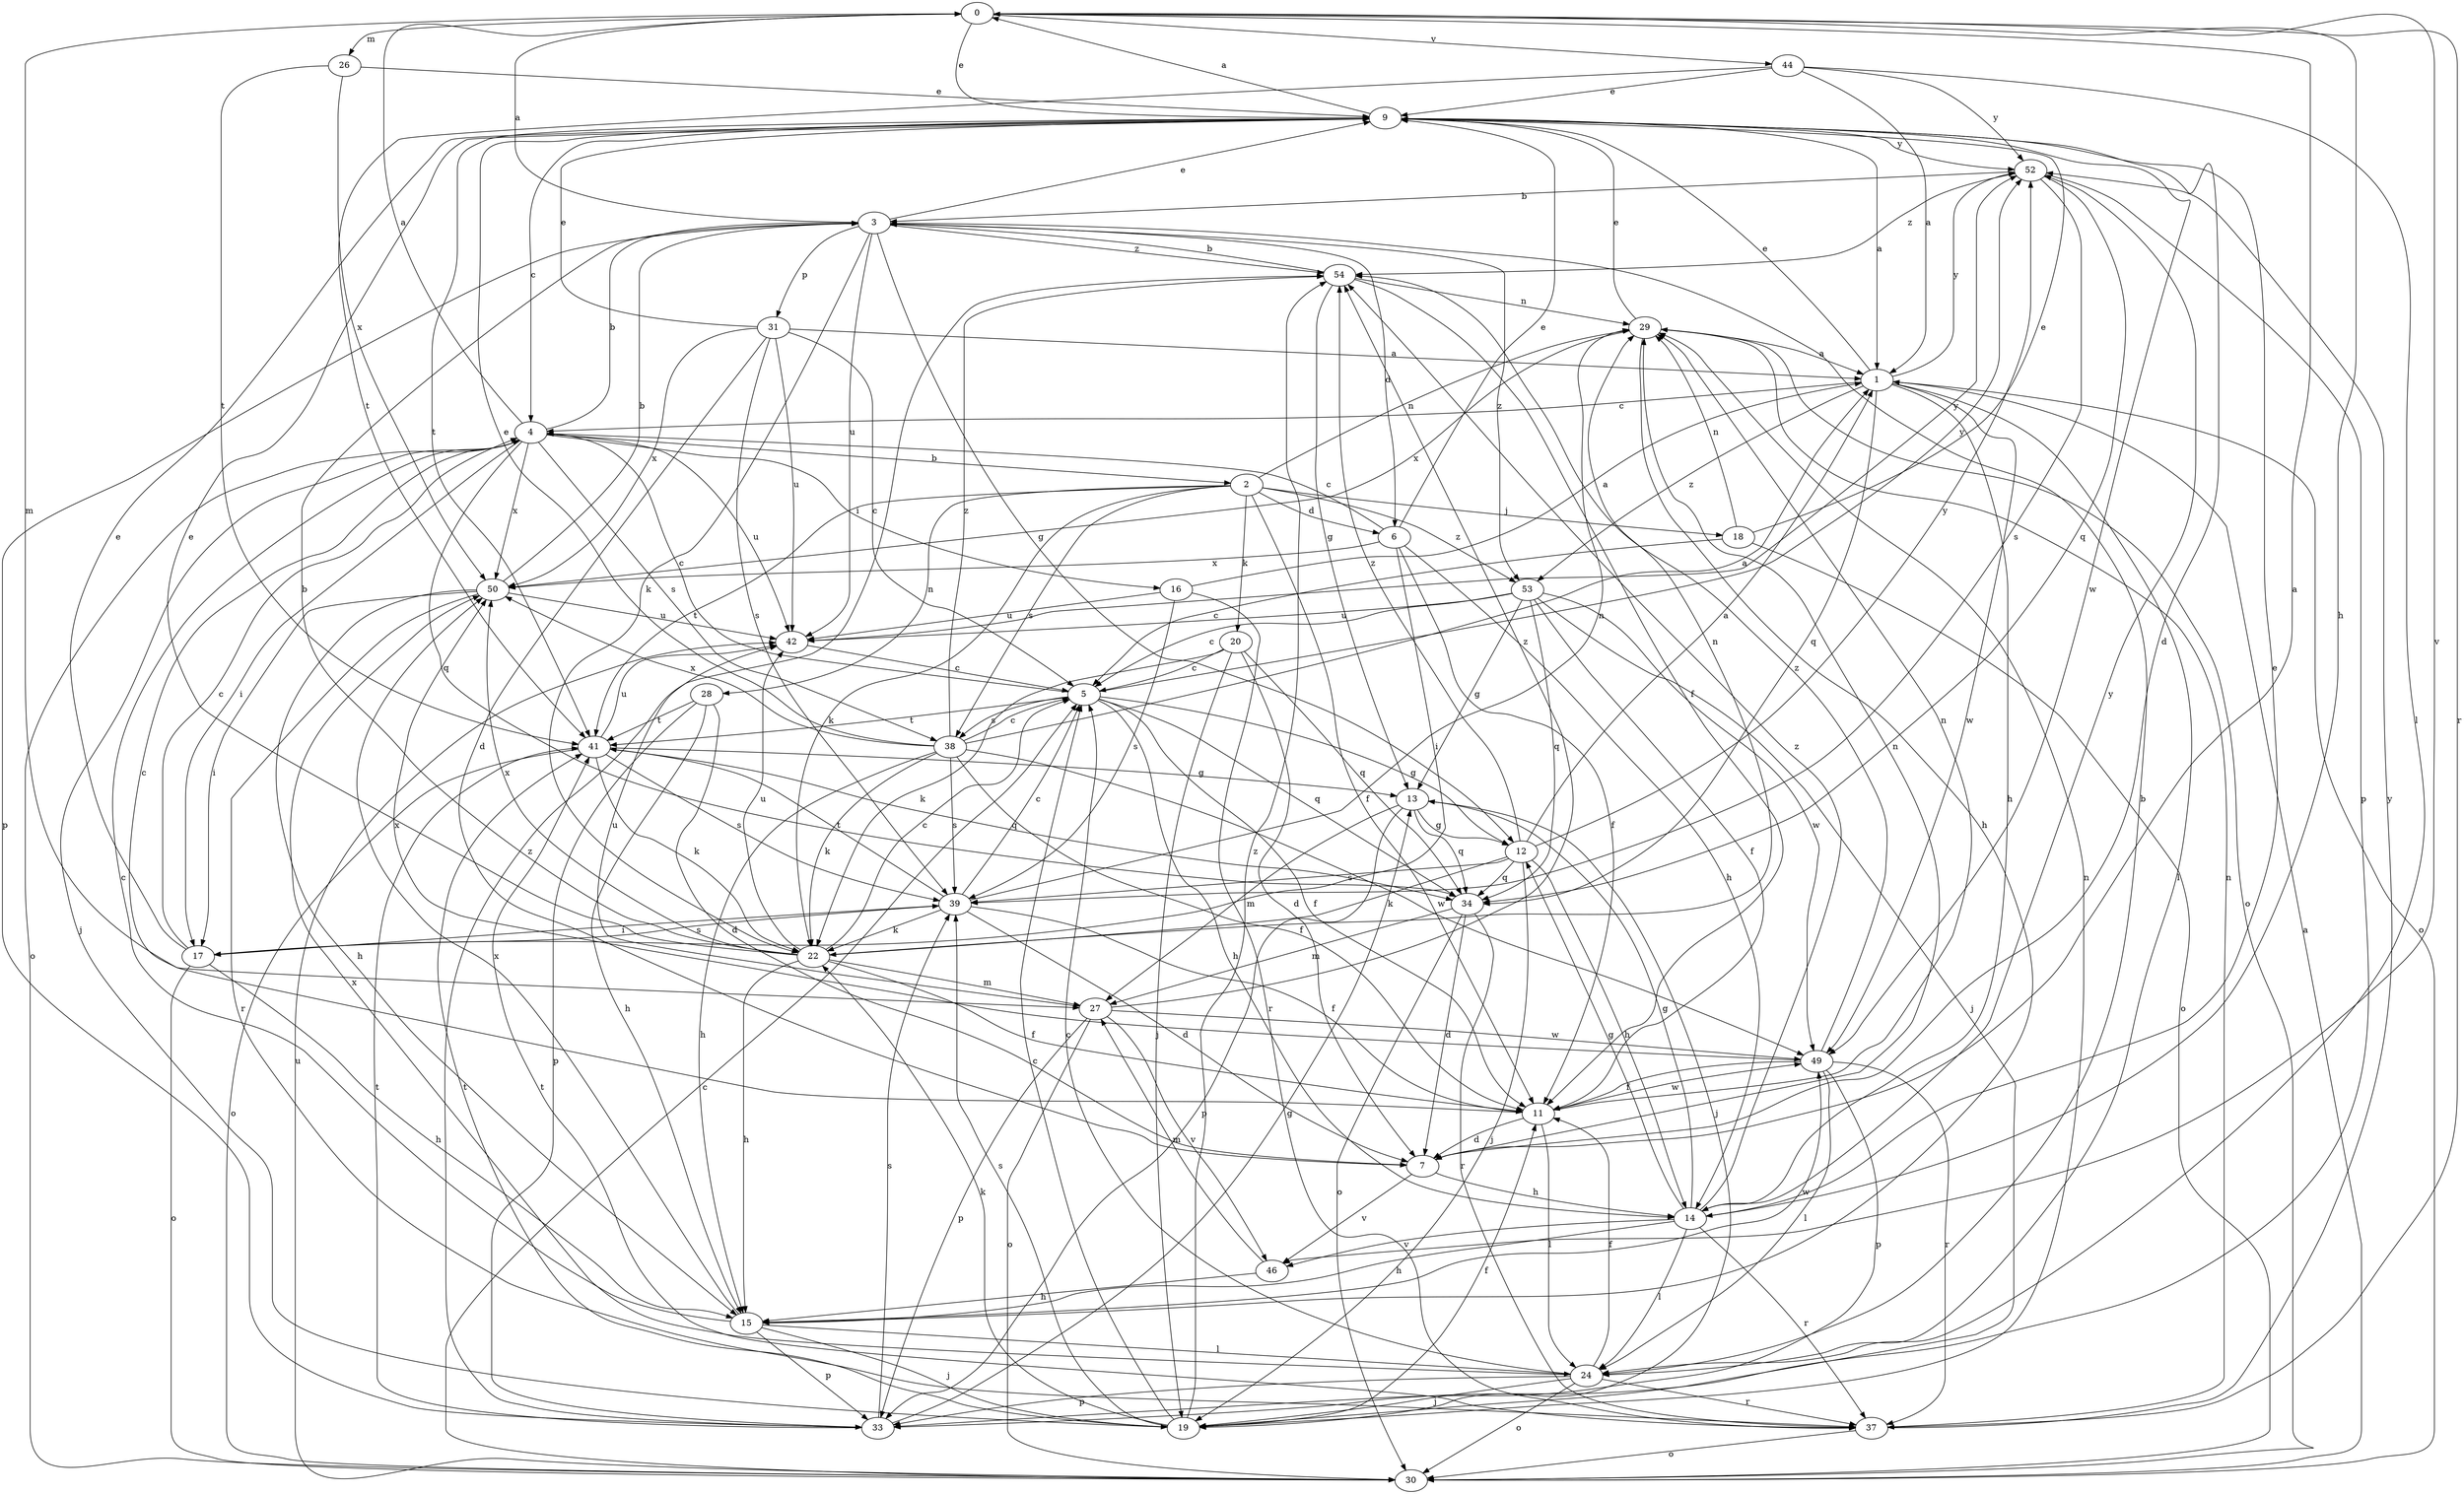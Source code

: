 strict digraph  {
0;
1;
2;
3;
4;
5;
6;
7;
9;
11;
12;
13;
14;
15;
16;
17;
18;
19;
20;
22;
24;
26;
27;
28;
29;
30;
31;
33;
34;
37;
38;
39;
41;
42;
44;
46;
49;
50;
52;
53;
54;
0 -> 9  [label=e];
0 -> 14  [label=h];
0 -> 26  [label=m];
0 -> 27  [label=m];
0 -> 37  [label=r];
0 -> 44  [label=v];
0 -> 46  [label=v];
1 -> 4  [label=c];
1 -> 9  [label=e];
1 -> 14  [label=h];
1 -> 24  [label=l];
1 -> 30  [label=o];
1 -> 34  [label=q];
1 -> 49  [label=w];
1 -> 52  [label=y];
1 -> 53  [label=z];
2 -> 6  [label=d];
2 -> 11  [label=f];
2 -> 18  [label=j];
2 -> 20  [label=k];
2 -> 22  [label=k];
2 -> 28  [label=n];
2 -> 29  [label=n];
2 -> 38  [label=s];
2 -> 41  [label=t];
2 -> 53  [label=z];
3 -> 0  [label=a];
3 -> 6  [label=d];
3 -> 9  [label=e];
3 -> 12  [label=g];
3 -> 22  [label=k];
3 -> 31  [label=p];
3 -> 33  [label=p];
3 -> 42  [label=u];
3 -> 53  [label=z];
3 -> 54  [label=z];
4 -> 0  [label=a];
4 -> 2  [label=b];
4 -> 3  [label=b];
4 -> 16  [label=i];
4 -> 17  [label=i];
4 -> 19  [label=j];
4 -> 30  [label=o];
4 -> 34  [label=q];
4 -> 38  [label=s];
4 -> 42  [label=u];
4 -> 50  [label=x];
5 -> 4  [label=c];
5 -> 11  [label=f];
5 -> 12  [label=g];
5 -> 14  [label=h];
5 -> 34  [label=q];
5 -> 38  [label=s];
5 -> 41  [label=t];
5 -> 52  [label=y];
6 -> 4  [label=c];
6 -> 9  [label=e];
6 -> 11  [label=f];
6 -> 14  [label=h];
6 -> 17  [label=i];
6 -> 50  [label=x];
7 -> 0  [label=a];
7 -> 14  [label=h];
7 -> 29  [label=n];
7 -> 46  [label=v];
9 -> 0  [label=a];
9 -> 1  [label=a];
9 -> 4  [label=c];
9 -> 7  [label=d];
9 -> 41  [label=t];
9 -> 49  [label=w];
9 -> 52  [label=y];
11 -> 4  [label=c];
11 -> 7  [label=d];
11 -> 24  [label=l];
11 -> 29  [label=n];
11 -> 49  [label=w];
12 -> 1  [label=a];
12 -> 14  [label=h];
12 -> 19  [label=j];
12 -> 22  [label=k];
12 -> 34  [label=q];
12 -> 39  [label=s];
12 -> 52  [label=y];
12 -> 54  [label=z];
13 -> 12  [label=g];
13 -> 19  [label=j];
13 -> 27  [label=m];
13 -> 33  [label=p];
13 -> 34  [label=q];
14 -> 9  [label=e];
14 -> 12  [label=g];
14 -> 13  [label=g];
14 -> 15  [label=h];
14 -> 24  [label=l];
14 -> 37  [label=r];
14 -> 46  [label=v];
14 -> 52  [label=y];
14 -> 54  [label=z];
15 -> 4  [label=c];
15 -> 19  [label=j];
15 -> 24  [label=l];
15 -> 33  [label=p];
15 -> 49  [label=w];
15 -> 50  [label=x];
16 -> 1  [label=a];
16 -> 37  [label=r];
16 -> 39  [label=s];
16 -> 42  [label=u];
17 -> 4  [label=c];
17 -> 9  [label=e];
17 -> 15  [label=h];
17 -> 30  [label=o];
17 -> 39  [label=s];
18 -> 5  [label=c];
18 -> 9  [label=e];
18 -> 29  [label=n];
18 -> 30  [label=o];
19 -> 5  [label=c];
19 -> 11  [label=f];
19 -> 22  [label=k];
19 -> 29  [label=n];
19 -> 39  [label=s];
19 -> 41  [label=t];
19 -> 54  [label=z];
20 -> 5  [label=c];
20 -> 7  [label=d];
20 -> 19  [label=j];
20 -> 22  [label=k];
20 -> 34  [label=q];
22 -> 3  [label=b];
22 -> 5  [label=c];
22 -> 9  [label=e];
22 -> 11  [label=f];
22 -> 15  [label=h];
22 -> 27  [label=m];
22 -> 29  [label=n];
22 -> 42  [label=u];
22 -> 50  [label=x];
24 -> 3  [label=b];
24 -> 5  [label=c];
24 -> 11  [label=f];
24 -> 19  [label=j];
24 -> 30  [label=o];
24 -> 33  [label=p];
24 -> 37  [label=r];
24 -> 50  [label=x];
26 -> 9  [label=e];
26 -> 41  [label=t];
26 -> 50  [label=x];
27 -> 30  [label=o];
27 -> 33  [label=p];
27 -> 42  [label=u];
27 -> 46  [label=v];
27 -> 49  [label=w];
27 -> 54  [label=z];
28 -> 7  [label=d];
28 -> 15  [label=h];
28 -> 33  [label=p];
28 -> 41  [label=t];
29 -> 1  [label=a];
29 -> 9  [label=e];
29 -> 15  [label=h];
29 -> 30  [label=o];
29 -> 50  [label=x];
30 -> 1  [label=a];
30 -> 5  [label=c];
30 -> 42  [label=u];
31 -> 1  [label=a];
31 -> 5  [label=c];
31 -> 7  [label=d];
31 -> 9  [label=e];
31 -> 39  [label=s];
31 -> 42  [label=u];
31 -> 50  [label=x];
33 -> 13  [label=g];
33 -> 39  [label=s];
33 -> 41  [label=t];
33 -> 54  [label=z];
34 -> 7  [label=d];
34 -> 27  [label=m];
34 -> 30  [label=o];
34 -> 37  [label=r];
37 -> 29  [label=n];
37 -> 30  [label=o];
37 -> 41  [label=t];
37 -> 52  [label=y];
38 -> 1  [label=a];
38 -> 5  [label=c];
38 -> 9  [label=e];
38 -> 11  [label=f];
38 -> 15  [label=h];
38 -> 22  [label=k];
38 -> 39  [label=s];
38 -> 49  [label=w];
38 -> 50  [label=x];
38 -> 54  [label=z];
39 -> 5  [label=c];
39 -> 7  [label=d];
39 -> 11  [label=f];
39 -> 17  [label=i];
39 -> 22  [label=k];
39 -> 29  [label=n];
39 -> 41  [label=t];
41 -> 13  [label=g];
41 -> 22  [label=k];
41 -> 30  [label=o];
41 -> 34  [label=q];
41 -> 39  [label=s];
41 -> 42  [label=u];
42 -> 5  [label=c];
42 -> 52  [label=y];
44 -> 1  [label=a];
44 -> 9  [label=e];
44 -> 24  [label=l];
44 -> 41  [label=t];
44 -> 52  [label=y];
46 -> 15  [label=h];
46 -> 27  [label=m];
49 -> 11  [label=f];
49 -> 24  [label=l];
49 -> 33  [label=p];
49 -> 37  [label=r];
49 -> 50  [label=x];
49 -> 54  [label=z];
50 -> 3  [label=b];
50 -> 15  [label=h];
50 -> 17  [label=i];
50 -> 37  [label=r];
50 -> 42  [label=u];
52 -> 3  [label=b];
52 -> 33  [label=p];
52 -> 34  [label=q];
52 -> 39  [label=s];
52 -> 54  [label=z];
53 -> 5  [label=c];
53 -> 11  [label=f];
53 -> 13  [label=g];
53 -> 19  [label=j];
53 -> 34  [label=q];
53 -> 42  [label=u];
53 -> 49  [label=w];
54 -> 3  [label=b];
54 -> 11  [label=f];
54 -> 13  [label=g];
54 -> 29  [label=n];
}
